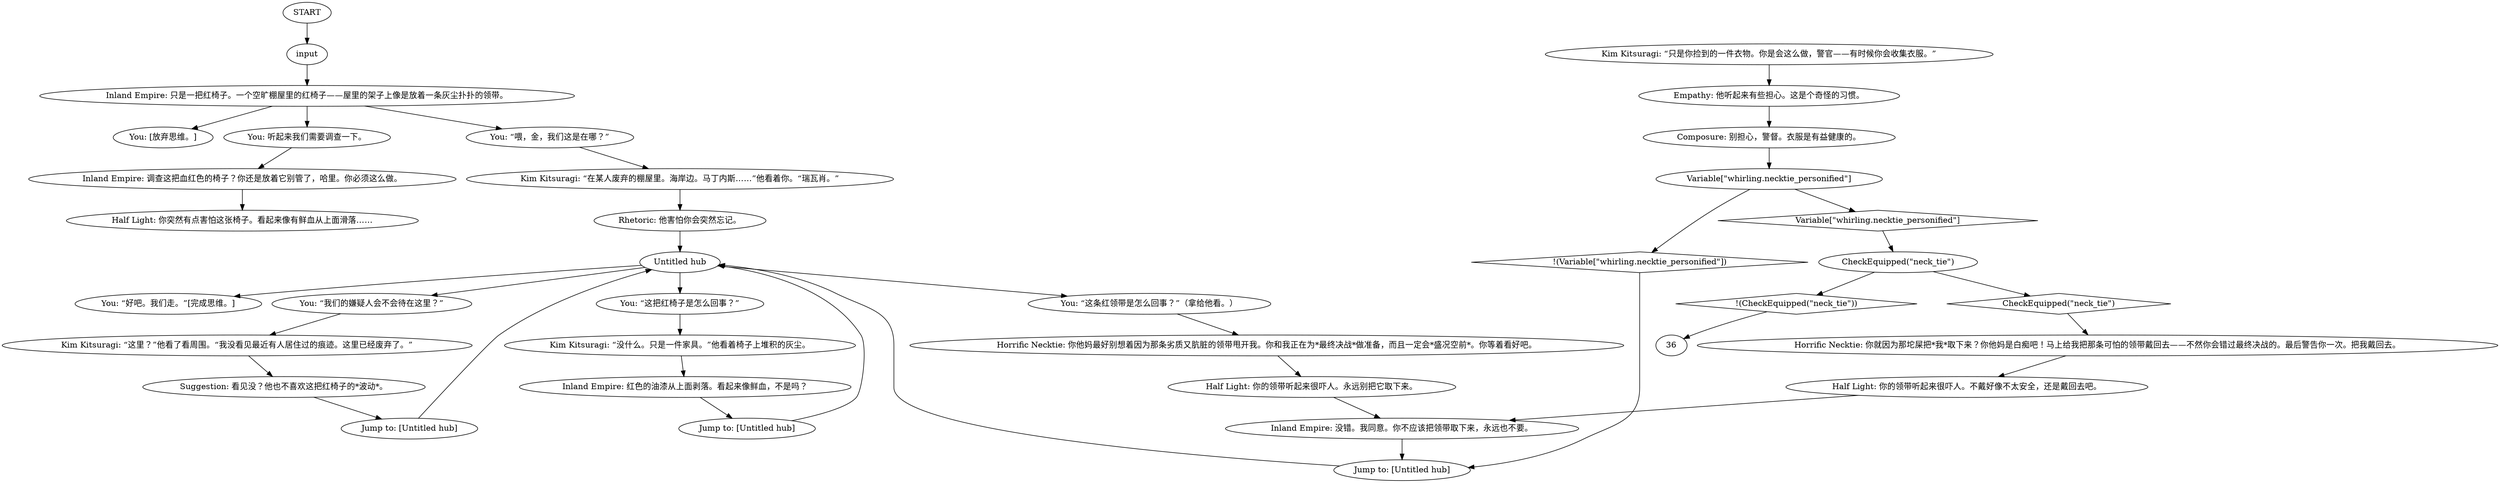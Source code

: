 # COAST ORB / redchairconvo
# The Red Chair Dialogue with Inland Empire.
# ==================================================
digraph G {
	  0 [label="START"];
	  1 [label="input"];
	  2 [label="Inland Empire: 只是一把红椅子。一个空旷棚屋里的红椅子——屋里的架子上像是放着一条灰尘扑扑的领带。"];
	  3 [label="CheckEquipped(\"neck_tie\")"];
	  4 [label="CheckEquipped(\"neck_tie\")", shape=diamond];
	  5 [label="!(CheckEquipped(\"neck_tie\"))", shape=diamond];
	  6 [label="Jump to: [Untitled hub]"];
	  7 [label="Half Light: 你的领带听起来很吓人。永远别把它取下来。"];
	  8 [label="Half Light: 你突然有点害怕这张椅子。看起来像有鲜血从上面滑落……"];
	  9 [label="Variable[\"whirling.necktie_personified\"]"];
	  10 [label="Variable[\"whirling.necktie_personified\"]", shape=diamond];
	  11 [label="!(Variable[\"whirling.necktie_personified\"])", shape=diamond];
	  12 [label="You: “这把红椅子是怎么回事？”"];
	  13 [label="You: [放弃思维。]"];
	  14 [label="Inland Empire: 没错。我同意。你不应该把领带取下来，永远也不要。"];
	  15 [label="Inland Empire: 红色的油漆从上面剥落。看起来像鲜血，不是吗？"];
	  16 [label="You: 听起来我们需要调查一下。"];
	  17 [label="Kim Kitsuragi: “在某人废弃的棚屋里。海岸边。马丁内斯……”他看着你。“瑞瓦肖。”"];
	  18 [label="Untitled hub"];
	  19 [label="You: “喂，金，我们这是在哪？”"];
	  20 [label="You: “这条红领带是怎么回事？”（拿给他看。）"];
	  21 [label="Jump to: [Untitled hub]"];
	  22 [label="You: “我们的嫌疑人会不会待在这里？”"];
	  23 [label="Empathy: 他听起来有些担心。这是个奇怪的习惯。"];
	  24 [label="Jump to: [Untitled hub]"];
	  25 [label="Kim Kitsuragi: “这里？”他看了看周围。“我没看见最近有人居住过的痕迹。这里已经废弃了。”"];
	  26 [label="Composure: 别担心，警督。衣服是有益健康的。"];
	  27 [label="Rhetoric: 他害怕你会突然忘记。"];
	  28 [label="Half Light: 你的领带听起来很吓人。不戴好像不太安全，还是戴回去吧。"];
	  29 [label="Suggestion: 看见没？他也不喜欢这把红椅子的*波动*。"];
	  30 [label="Kim Kitsuragi: “没什么。只是一件家具。”他看着椅子上堆积的灰尘。"];
	  31 [label="You: “好吧。我们走。”[完成思维。]"];
	  32 [label="Inland Empire: 调查这把血红色的椅子？你还是放着它别管了，哈里。你必须这么做。"];
	  33 [label="Kim Kitsuragi: “只是你捡到的一件衣物。你是会这么做，警官——有时候你会收集衣服。”"];
	  34 [label="Horrific Necktie: 你他妈最好别想着因为那条劣质又肮脏的领带甩开我。你和我正在为*最终决战*做准备，而且一定会*盛况空前*。你等着看好吧。"];
	  35 [label="Horrific Necktie: 你就因为那坨屎把*我*取下来？你他妈是白痴吧！马上给我把那条可怕的领带戴回去——不然你会错过最终决战的。最后警告你一次。把我戴回去。"];
	  0 -> 1
	  1 -> 2
	  2 -> 16
	  2 -> 19
	  2 -> 13
	  3 -> 4
	  3 -> 5
	  4 -> 35
	  5 -> 36
	  6 -> 18
	  7 -> 14
	  9 -> 10
	  9 -> 11
	  10 -> 3
	  11 -> 6
	  12 -> 30
	  14 -> 6
	  15 -> 21
	  16 -> 32
	  17 -> 27
	  18 -> 12
	  18 -> 20
	  18 -> 22
	  18 -> 31
	  19 -> 17
	  20 -> 34
	  21 -> 18
	  22 -> 25
	  23 -> 26
	  24 -> 18
	  25 -> 29
	  26 -> 9
	  27 -> 18
	  28 -> 14
	  29 -> 24
	  30 -> 15
	  32 -> 8
	  33 -> 23
	  34 -> 7
	  35 -> 28
}

